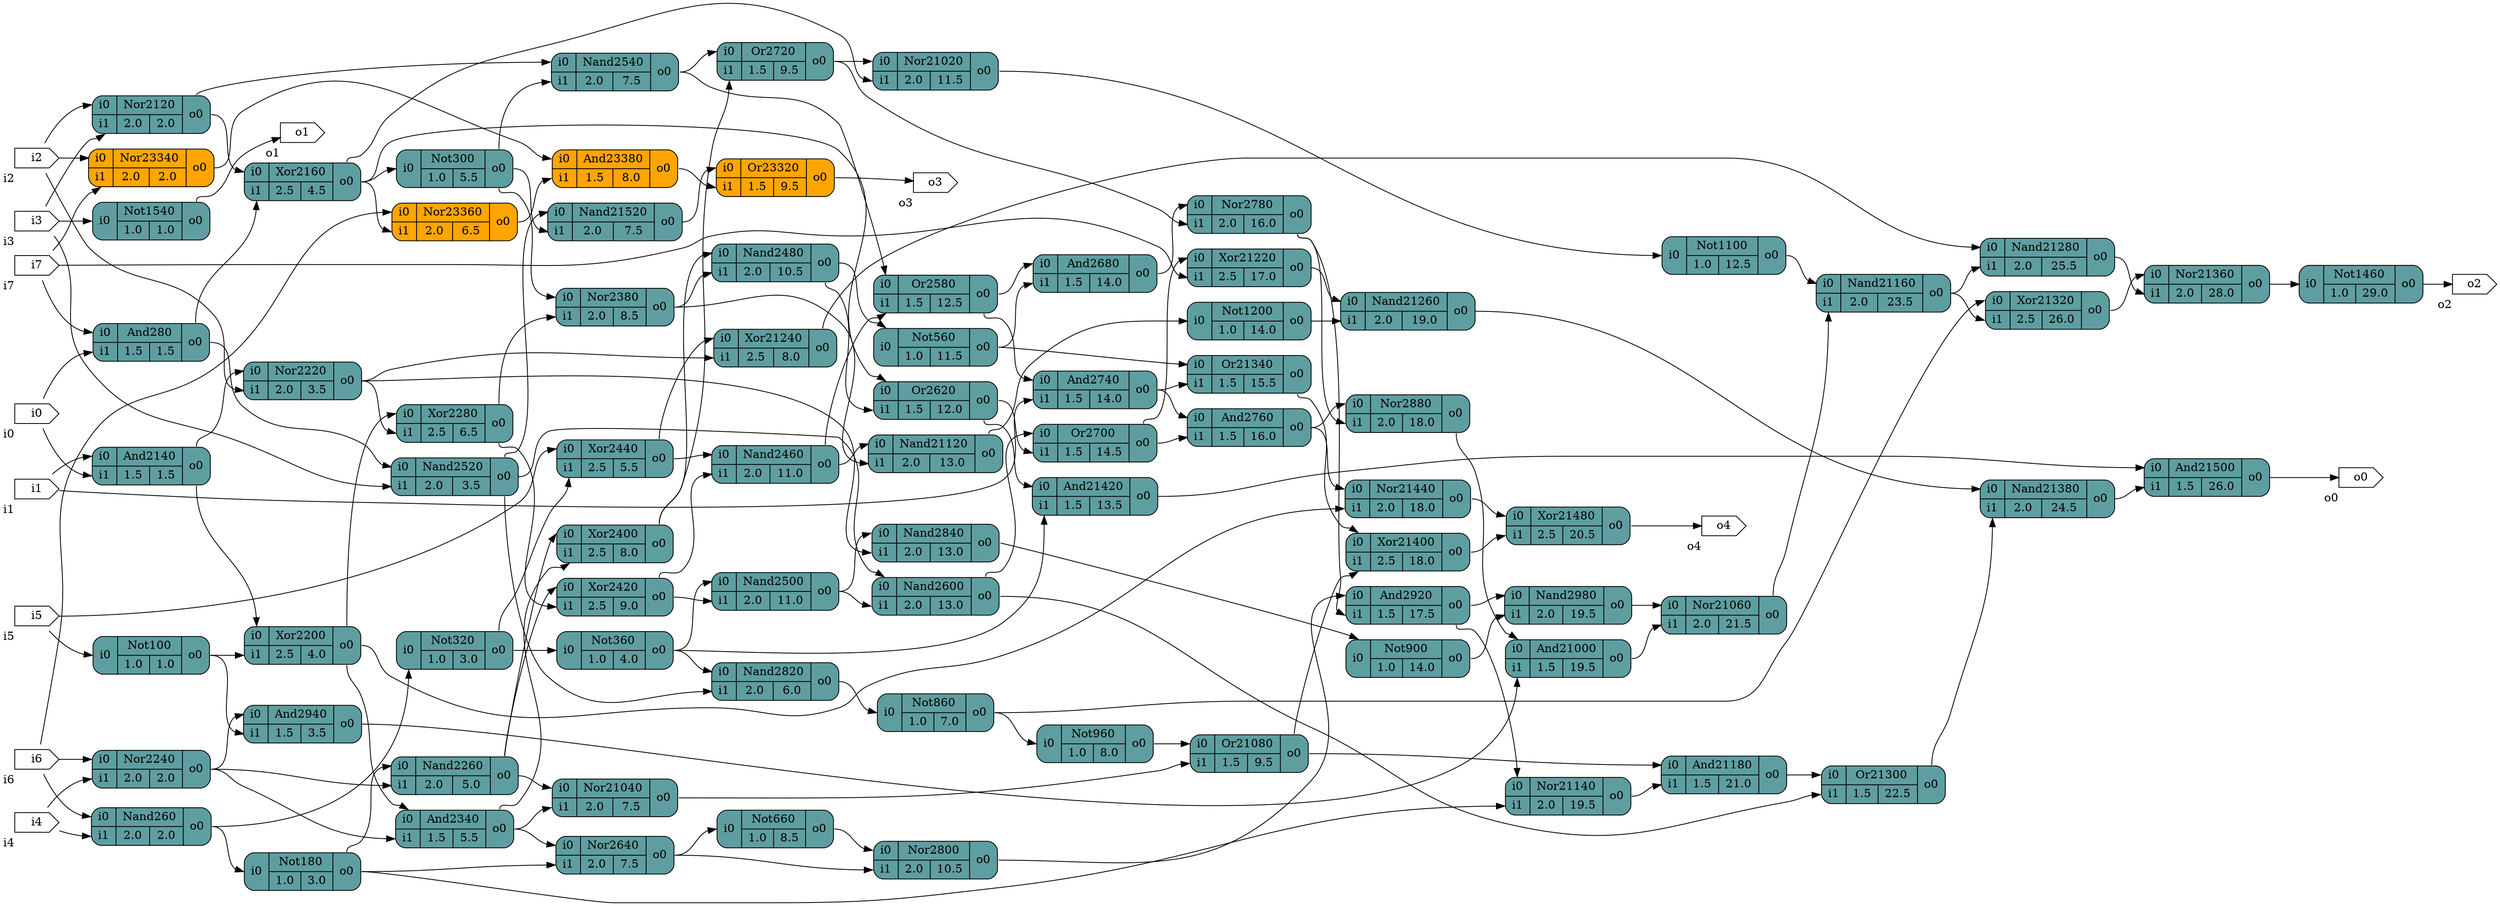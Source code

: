 digraph test {
		graph [rankdir = LR];
		Nand260[shape=record; style="rounded,filled"; fillcolor=cadetblue; label="{{<i0>i0|<i1>i1}|{Nand260|{2.0|2.0}}|{<o0>o0}}"]
		And280[shape=record; style="rounded,filled"; fillcolor=cadetblue; label="{{<i0>i0|<i1>i1}|{And280|{1.5|1.5}}|{<o0>o0}}"]
		Not100[shape=record; style="rounded,filled"; fillcolor=cadetblue; label="{{<i0>i0}|{Not100|{1.0|1.0}}|{<o0>o0}}"]
		Nor2120[shape=record; style="rounded,filled"; fillcolor=cadetblue; label="{{<i0>i0|<i1>i1}|{Nor2120|{2.0|2.0}}|{<o0>o0}}"]
		And2140[shape=record; style="rounded,filled"; fillcolor=cadetblue; label="{{<i0>i0|<i1>i1}|{And2140|{1.5|1.5}}|{<o0>o0}}"]
		Xor2160[shape=record; style="rounded,filled"; fillcolor=cadetblue; label="{{<i0>i0|<i1>i1}|{Xor2160|{2.5|4.5}}|{<o0>o0}}"]
		Not180[shape=record; style="rounded,filled"; fillcolor=cadetblue; label="{{<i0>i0}|{Not180|{1.0|3.0}}|{<o0>o0}}"]
		Xor2200[shape=record; style="rounded,filled"; fillcolor=cadetblue; label="{{<i0>i0|<i1>i1}|{Xor2200|{2.5|4.0}}|{<o0>o0}}"]
		Nor2220[shape=record; style="rounded,filled"; fillcolor=cadetblue; label="{{<i0>i0|<i1>i1}|{Nor2220|{2.0|3.5}}|{<o0>o0}}"]
		Nor2240[shape=record; style="rounded,filled"; fillcolor=cadetblue; label="{{<i0>i0|<i1>i1}|{Nor2240|{2.0|2.0}}|{<o0>o0}}"]
		Nand2260[shape=record; style="rounded,filled"; fillcolor=cadetblue; label="{{<i0>i0|<i1>i1}|{Nand2260|{2.0|5.0}}|{<o0>o0}}"]
		Xor2280[shape=record; style="rounded,filled"; fillcolor=cadetblue; label="{{<i0>i0|<i1>i1}|{Xor2280|{2.5|6.5}}|{<o0>o0}}"]
		Not300[shape=record; style="rounded,filled"; fillcolor=cadetblue; label="{{<i0>i0}|{Not300|{1.0|5.5}}|{<o0>o0}}"]
		Not320[shape=record; style="rounded,filled"; fillcolor=cadetblue; label="{{<i0>i0}|{Not320|{1.0|3.0}}|{<o0>o0}}"]
		And2340[shape=record; style="rounded,filled"; fillcolor=cadetblue; label="{{<i0>i0|<i1>i1}|{And2340|{1.5|5.5}}|{<o0>o0}}"]
		Not360[shape=record; style="rounded,filled"; fillcolor=cadetblue; label="{{<i0>i0}|{Not360|{1.0|4.0}}|{<o0>o0}}"]
		Nor2380[shape=record; style="rounded,filled"; fillcolor=cadetblue; label="{{<i0>i0|<i1>i1}|{Nor2380|{2.0|8.5}}|{<o0>o0}}"]
		Xor2400[shape=record; style="rounded,filled"; fillcolor=cadetblue; label="{{<i0>i0|<i1>i1}|{Xor2400|{2.5|8.0}}|{<o0>o0}}"]
		Xor2420[shape=record; style="rounded,filled"; fillcolor=cadetblue; label="{{<i0>i0|<i1>i1}|{Xor2420|{2.5|9.0}}|{<o0>o0}}"]
		Xor2440[shape=record; style="rounded,filled"; fillcolor=cadetblue; label="{{<i0>i0|<i1>i1}|{Xor2440|{2.5|5.5}}|{<o0>o0}}"]
		Nand2460[shape=record; style="rounded,filled"; fillcolor=cadetblue; label="{{<i0>i0|<i1>i1}|{Nand2460|{2.0|11.0}}|{<o0>o0}}"]
		Nand2480[shape=record; style="rounded,filled"; fillcolor=cadetblue; label="{{<i0>i0|<i1>i1}|{Nand2480|{2.0|10.5}}|{<o0>o0}}"]
		Nand2500[shape=record; style="rounded,filled"; fillcolor=cadetblue; label="{{<i0>i0|<i1>i1}|{Nand2500|{2.0|11.0}}|{<o0>o0}}"]
		Nand2520[shape=record; style="rounded,filled"; fillcolor=cadetblue; label="{{<i0>i0|<i1>i1}|{Nand2520|{2.0|3.5}}|{<o0>o0}}"]
		Nand2540[shape=record; style="rounded,filled"; fillcolor=cadetblue; label="{{<i0>i0|<i1>i1}|{Nand2540|{2.0|7.5}}|{<o0>o0}}"]
		Not560[shape=record; style="rounded,filled"; fillcolor=cadetblue; label="{{<i0>i0}|{Not560|{1.0|11.5}}|{<o0>o0}}"]
		Or2580[shape=record; style="rounded,filled"; fillcolor=cadetblue; label="{{<i0>i0|<i1>i1}|{Or2580|{1.5|12.5}}|{<o0>o0}}"]
		Nand2600[shape=record; style="rounded,filled"; fillcolor=cadetblue; label="{{<i0>i0|<i1>i1}|{Nand2600|{2.0|13.0}}|{<o0>o0}}"]
		Or2620[shape=record; style="rounded,filled"; fillcolor=cadetblue; label="{{<i0>i0|<i1>i1}|{Or2620|{1.5|12.0}}|{<o0>o0}}"]
		Nor2640[shape=record; style="rounded,filled"; fillcolor=cadetblue; label="{{<i0>i0|<i1>i1}|{Nor2640|{2.0|7.5}}|{<o0>o0}}"]
		Not660[shape=record; style="rounded,filled"; fillcolor=cadetblue; label="{{<i0>i0}|{Not660|{1.0|8.5}}|{<o0>o0}}"]
		And2680[shape=record; style="rounded,filled"; fillcolor=cadetblue; label="{{<i0>i0|<i1>i1}|{And2680|{1.5|14.0}}|{<o0>o0}}"]
		Or2700[shape=record; style="rounded,filled"; fillcolor=cadetblue; label="{{<i0>i0|<i1>i1}|{Or2700|{1.5|14.5}}|{<o0>o0}}"]
		Or2720[shape=record; style="rounded,filled"; fillcolor=cadetblue; label="{{<i0>i0|<i1>i1}|{Or2720|{1.5|9.5}}|{<o0>o0}}"]
		And2740[shape=record; style="rounded,filled"; fillcolor=cadetblue; label="{{<i0>i0|<i1>i1}|{And2740|{1.5|14.0}}|{<o0>o0}}"]
		And2760[shape=record; style="rounded,filled"; fillcolor=cadetblue; label="{{<i0>i0|<i1>i1}|{And2760|{1.5|16.0}}|{<o0>o0}}"]
		Nor2780[shape=record; style="rounded,filled"; fillcolor=cadetblue; label="{{<i0>i0|<i1>i1}|{Nor2780|{2.0|16.0}}|{<o0>o0}}"]
		Nor2800[shape=record; style="rounded,filled"; fillcolor=cadetblue; label="{{<i0>i0|<i1>i1}|{Nor2800|{2.0|10.5}}|{<o0>o0}}"]
		Nand2820[shape=record; style="rounded,filled"; fillcolor=cadetblue; label="{{<i0>i0|<i1>i1}|{Nand2820|{2.0|6.0}}|{<o0>o0}}"]
		Nand2840[shape=record; style="rounded,filled"; fillcolor=cadetblue; label="{{<i0>i0|<i1>i1}|{Nand2840|{2.0|13.0}}|{<o0>o0}}"]
		Not860[shape=record; style="rounded,filled"; fillcolor=cadetblue; label="{{<i0>i0}|{Not860|{1.0|7.0}}|{<o0>o0}}"]
		Nor2880[shape=record; style="rounded,filled"; fillcolor=cadetblue; label="{{<i0>i0|<i1>i1}|{Nor2880|{2.0|18.0}}|{<o0>o0}}"]
		Not900[shape=record; style="rounded,filled"; fillcolor=cadetblue; label="{{<i0>i0}|{Not900|{1.0|14.0}}|{<o0>o0}}"]
		And2920[shape=record; style="rounded,filled"; fillcolor=cadetblue; label="{{<i0>i0|<i1>i1}|{And2920|{1.5|17.5}}|{<o0>o0}}"]
		And2940[shape=record; style="rounded,filled"; fillcolor=cadetblue; label="{{<i0>i0|<i1>i1}|{And2940|{1.5|3.5}}|{<o0>o0}}"]
		Not960[shape=record; style="rounded,filled"; fillcolor=cadetblue; label="{{<i0>i0}|{Not960|{1.0|8.0}}|{<o0>o0}}"]
		Nand2980[shape=record; style="rounded,filled"; fillcolor=cadetblue; label="{{<i0>i0|<i1>i1}|{Nand2980|{2.0|19.5}}|{<o0>o0}}"]
		And21000[shape=record; style="rounded,filled"; fillcolor=cadetblue; label="{{<i0>i0|<i1>i1}|{And21000|{1.5|19.5}}|{<o0>o0}}"]
		Nor21020[shape=record; style="rounded,filled"; fillcolor=cadetblue; label="{{<i0>i0|<i1>i1}|{Nor21020|{2.0|11.5}}|{<o0>o0}}"]
		Nor21040[shape=record; style="rounded,filled"; fillcolor=cadetblue; label="{{<i0>i0|<i1>i1}|{Nor21040|{2.0|7.5}}|{<o0>o0}}"]
		Nor21060[shape=record; style="rounded,filled"; fillcolor=cadetblue; label="{{<i0>i0|<i1>i1}|{Nor21060|{2.0|21.5}}|{<o0>o0}}"]
		Or21080[shape=record; style="rounded,filled"; fillcolor=cadetblue; label="{{<i0>i0|<i1>i1}|{Or21080|{1.5|9.5}}|{<o0>o0}}"]
		Not1100[shape=record; style="rounded,filled"; fillcolor=cadetblue; label="{{<i0>i0}|{Not1100|{1.0|12.5}}|{<o0>o0}}"]
		Nand21120[shape=record; style="rounded,filled"; fillcolor=cadetblue; label="{{<i0>i0|<i1>i1}|{Nand21120|{2.0|13.0}}|{<o0>o0}}"]
		Nor21140[shape=record; style="rounded,filled"; fillcolor=cadetblue; label="{{<i0>i0|<i1>i1}|{Nor21140|{2.0|19.5}}|{<o0>o0}}"]
		Nand21160[shape=record; style="rounded,filled"; fillcolor=cadetblue; label="{{<i0>i0|<i1>i1}|{Nand21160|{2.0|23.5}}|{<o0>o0}}"]
		And21180[shape=record; style="rounded,filled"; fillcolor=cadetblue; label="{{<i0>i0|<i1>i1}|{And21180|{1.5|21.0}}|{<o0>o0}}"]
		Not1200[shape=record; style="rounded,filled"; fillcolor=cadetblue; label="{{<i0>i0}|{Not1200|{1.0|14.0}}|{<o0>o0}}"]
		Xor21220[shape=record; style="rounded,filled"; fillcolor=cadetblue; label="{{<i0>i0|<i1>i1}|{Xor21220|{2.5|17.0}}|{<o0>o0}}"]
		Xor21240[shape=record; style="rounded,filled"; fillcolor=cadetblue; label="{{<i0>i0|<i1>i1}|{Xor21240|{2.5|8.0}}|{<o0>o0}}"]
		Nand21260[shape=record; style="rounded,filled"; fillcolor=cadetblue; label="{{<i0>i0|<i1>i1}|{Nand21260|{2.0|19.0}}|{<o0>o0}}"]
		Nand21280[shape=record; style="rounded,filled"; fillcolor=cadetblue; label="{{<i0>i0|<i1>i1}|{Nand21280|{2.0|25.5}}|{<o0>o0}}"]
		Or21300[shape=record; style="rounded,filled"; fillcolor=cadetblue; label="{{<i0>i0|<i1>i1}|{Or21300|{1.5|22.5}}|{<o0>o0}}"]
		Xor21320[shape=record; style="rounded,filled"; fillcolor=cadetblue; label="{{<i0>i0|<i1>i1}|{Xor21320|{2.5|26.0}}|{<o0>o0}}"]
		Or21340[shape=record; style="rounded,filled"; fillcolor=cadetblue; label="{{<i0>i0|<i1>i1}|{Or21340|{1.5|15.5}}|{<o0>o0}}"]
		Nor21360[shape=record; style="rounded,filled"; fillcolor=cadetblue; label="{{<i0>i0|<i1>i1}|{Nor21360|{2.0|28.0}}|{<o0>o0}}"]
		Nand21380[shape=record; style="rounded,filled"; fillcolor=cadetblue; label="{{<i0>i0|<i1>i1}|{Nand21380|{2.0|24.5}}|{<o0>o0}}"]
		Xor21400[shape=record; style="rounded,filled"; fillcolor=cadetblue; label="{{<i0>i0|<i1>i1}|{Xor21400|{2.5|18.0}}|{<o0>o0}}"]
		And21420[shape=record; style="rounded,filled"; fillcolor=cadetblue; label="{{<i0>i0|<i1>i1}|{And21420|{1.5|13.5}}|{<o0>o0}}"]
		Nor21440[shape=record; style="rounded,filled"; fillcolor=cadetblue; label="{{<i0>i0|<i1>i1}|{Nor21440|{2.0|18.0}}|{<o0>o0}}"]
		Not1460[shape=record; style="rounded,filled"; fillcolor=cadetblue; label="{{<i0>i0}|{Not1460|{1.0|29.0}}|{<o0>o0}}"]
		Xor21480[shape=record; style="rounded,filled"; fillcolor=cadetblue; label="{{<i0>i0|<i1>i1}|{Xor21480|{2.5|20.5}}|{<o0>o0}}"]
		And21500[shape=record; style="rounded,filled"; fillcolor=cadetblue; label="{{<i0>i0|<i1>i1}|{And21500|{1.5|26.0}}|{<o0>o0}}"]
		Nand21520[shape=record; style="rounded,filled"; fillcolor=cadetblue; label="{{<i0>i0|<i1>i1}|{Nand21520|{2.0|7.5}}|{<o0>o0}}"]
		Not1540[shape=record; style="rounded,filled"; fillcolor=cadetblue; label="{{<i0>i0}|{Not1540|{1.0|1.0}}|{<o0>o0}}"]
		Or23320[shape=record; style="rounded,filled"; fillcolor=orange1; label="{{<i0>i0|<i1>i1}|{Or23320|{1.5|9.5}}|{<o0>o0}}"]
		Nor23340[shape=record; style="rounded,filled"; fillcolor=orange1; label="{{<i0>i0|<i1>i1}|{Nor23340|{2.0|2.0}}|{<o0>o0}}"]
		Nor23360[shape=record; style="rounded,filled"; fillcolor=orange1; label="{{<i0>i0|<i1>i1}|{Nor23360|{2.0|6.5}}|{<o0>o0}}"]
		And23380[shape=record; style="rounded,filled"; fillcolor=orange1; label="{{<i0>i0|<i1>i1}|{And23380|{1.5|8.0}}|{<o0>o0}}"]
		i0[shape=cds,xlabel="i0"]
		i1[shape=cds,xlabel="i1"]
		i2[shape=cds,xlabel="i2"]
		i3[shape=cds,xlabel="i3"]
		i4[shape=cds,xlabel="i4"]
		i5[shape=cds,xlabel="i5"]
		i6[shape=cds,xlabel="i6"]
		i7[shape=cds,xlabel="i7"]
		o0[shape=cds,xlabel="o0"]
		o1[shape=cds,xlabel="o1"]
		o2[shape=cds,xlabel="o2"]
		o3[shape=cds,xlabel="o3"]
		o4[shape=cds,xlabel="o4"]
		i0 -> And280:i1;
		i0 -> And2140:i1;
		i1 -> And2140:i0;
		i1 -> And2740:i1;
		i2 -> Nor2120:i0;
		i2 -> Nor2220:i1;
		i2 -> Nor23340:i0;
		i3 -> Nor2120:i1;
		i3 -> Nand2520:i1;
		i3 -> Not1540:i0;
		i4 -> Nand260:i1;
		i4 -> Nor2240:i1;
		i5 -> Not100:i0;
		i5 -> Xor2440:i0;
		i6 -> Nand260:i0;
		i6 -> Nor2240:i0;
		i6 -> Nor23360:i0;
		i7 -> And280:i0;
		i7 -> Xor21220:i1;
		i7 -> Nor23340:i1;
		Nand260:o0 -> Not180:i0;
		Nand260:o0 -> Not320:i0;
		And280:o0 -> Xor2160:i1;
		And280:o0 -> Nand2520:i0;
		Not100:o0 -> Xor2200:i1;
		Not100:o0 -> And2940:i1;
		Nor2120:o0 -> Xor2160:i0;
		Nor2120:o0 -> Nand2540:i0;
		And2140:o0 -> Xor2200:i0;
		And2140:o0 -> Nor2220:i0;
		Xor2160:o0 -> Not300:i0;
		Xor2160:o0 -> Or2620:i0;
		Xor2160:o0 -> Nor21020:i1;
		Xor2160:o0 -> Nor23360:i1;
		Not180:o0 -> Nand2260:i0;
		Not180:o0 -> Nor2640:i1;
		Not180:o0 -> Nor21140:i1;
		Xor2200:o0 -> Xor2280:i0;
		Xor2200:o0 -> And2340:i0;
		Xor2200:o0 -> Nor21440:i1;
		Nor2220:o0 -> Xor2280:i1;
		Nor2220:o0 -> Nand2840:i1;
		Nor2220:o0 -> Xor21240:i1;
		Nor2240:o0 -> Nand2260:i1;
		Nor2240:o0 -> And2340:i1;
		Nor2240:o0 -> And2940:i0;
		Nand2260:o0 -> Xor2400:i0;
		Nand2260:o0 -> Xor2420:i0;
		Nand2260:o0 -> Nor21040:i0;
		Xor2280:o0 -> Nor2380:i1;
		Xor2280:o0 -> Xor2420:i1;
		Not300:o0 -> Nor2380:i0;
		Not300:o0 -> Nand2540:i1;
		Not300:o0 -> Nand21520:i1;
		Not320:o0 -> Not360:i0;
		Not320:o0 -> Xor2440:i1;
		And2340:o0 -> Xor2400:i1;
		And2340:o0 -> Nor2640:i0;
		And2340:o0 -> Nor21040:i1;
		Not360:o0 -> Nand2500:i0;
		Not360:o0 -> Nand2820:i0;
		Not360:o0 -> And21420:i1;
		Nor2380:o0 -> Nand2480:i1;
		Nor2380:o0 -> Nand21120:i1;
		Xor2400:o0 -> Nand2480:i0;
		Xor2400:o0 -> Or2720:i1;
		Xor2420:o0 -> Nand2460:i1;
		Xor2420:o0 -> Nand2500:i1;
		Xor2440:o0 -> Nand2460:i0;
		Xor2440:o0 -> Xor21240:i0;
		Nand2460:o0 -> Or2580:i1;
		Nand2460:o0 -> Nand21120:i0;
		Nand2480:o0 -> Not560:i0;
		Nand2480:o0 -> Or2620:i1;
		Nand2500:o0 -> Nand2600:i1;
		Nand2500:o0 -> Nand2840:i0;
		Nand2520:o0 -> Nand2600:i0;
		Nand2520:o0 -> Nand2820:i1;
		Nand2520:o0 -> Nand21520:i0;
		Nand2540:o0 -> Or2580:i0;
		Nand2540:o0 -> Or2720:i0;
		Not560:o0 -> And2680:i1;
		Not560:o0 -> Or21340:i0;
		Or2580:o0 -> And2680:i0;
		Or2580:o0 -> And2740:i0;
		Nand2600:o0 -> Or2700:i0;
		Nand2600:o0 -> Or21300:i1;
		Or2620:o0 -> Or2700:i1;
		Or2620:o0 -> And21420:i0;
		Nor2640:o0 -> Not660:i0;
		Nor2640:o0 -> Nor2800:i1;
		Not660:o0 -> Nor2800:i0;
		And2680:o0 -> Nor2780:i0;
		Or2700:o0 -> And2760:i1;
		Or2700:o0 -> Xor21220:i0;
		Or2720:o0 -> Nor2780:i1;
		Or2720:o0 -> Nor21020:i0;
		And2740:o0 -> And2760:i0;
		And2740:o0 -> Or21340:i1;
		And2760:o0 -> Nor2880:i0;
		And2760:o0 -> Nor21440:i0;
		Nor2780:o0 -> Nor2880:i1;
		Nor2780:o0 -> And2920:i1;
		Nor2800:o0 -> And2920:i0;
		Nand2820:o0 -> Not860:i0;
		Nand2840:o0 -> Not900:i0;
		Not860:o0 -> Not960:i0;
		Not860:o0 -> Xor21320:i0;
		Nor2880:o0 -> And21000:i0;
		Not900:o0 -> Nand2980:i1;
		And2920:o0 -> Nand2980:i0;
		And2920:o0 -> Nor21140:i0;
		And2940:o0 -> And21000:i1;
		Not960:o0 -> Or21080:i0;
		Nand2980:o0 -> Nor21060:i0;
		And21000:o0 -> Nor21060:i1;
		Nor21020:o0 -> Not1100:i0;
		Nor21040:o0 -> Or21080:i1;
		Nor21060:o0 -> Nand21160:i1;
		Or21080:o0 -> And21180:i0;
		Or21080:o0 -> Xor21400:i1;
		Not1100:o0 -> Nand21160:i0;
		Nand21120:o0 -> Not1200:i0;
		Nor21140:o0 -> And21180:i1;
		Nand21160:o0 -> Nand21280:i1;
		Nand21160:o0 -> Xor21320:i1;
		And21180:o0 -> Or21300:i0;
		Not1200:o0 -> Nand21260:i1;
		Xor21220:o0 -> Nand21260:i0;
		Xor21240:o0 -> Nand21280:i0;
		Nand21260:o0 -> Nand21380:i0;
		Nand21280:o0 -> Nor21360:i1;
		Or21300:o0 -> Nand21380:i1;
		Xor21320:o0 -> Nor21360:i0;
		Or21340:o0 -> Xor21400:i0;
		Nor21360:o0 -> Not1460:i0;
		Nand21380:o0 -> And21500:i1;
		Xor21400:o0 -> Xor21480:i1;
		And21420:o0 -> And21500:i0;
		Nor21440:o0 -> Xor21480:i0;
		Not1460:o0 -> o2;
		Xor21480:o0 -> o4;
		And21500:o0 -> o0;
		Nand21520:o0 -> Or23320:i0;
		Not1540:o0 -> o1;
		Or23320:o0 -> o3;
		Nor23340:o0 -> And23380:i0;
		Nor23360:o0 -> And23380:i1;
		And23380:o0 -> Or23320:i1;
}
